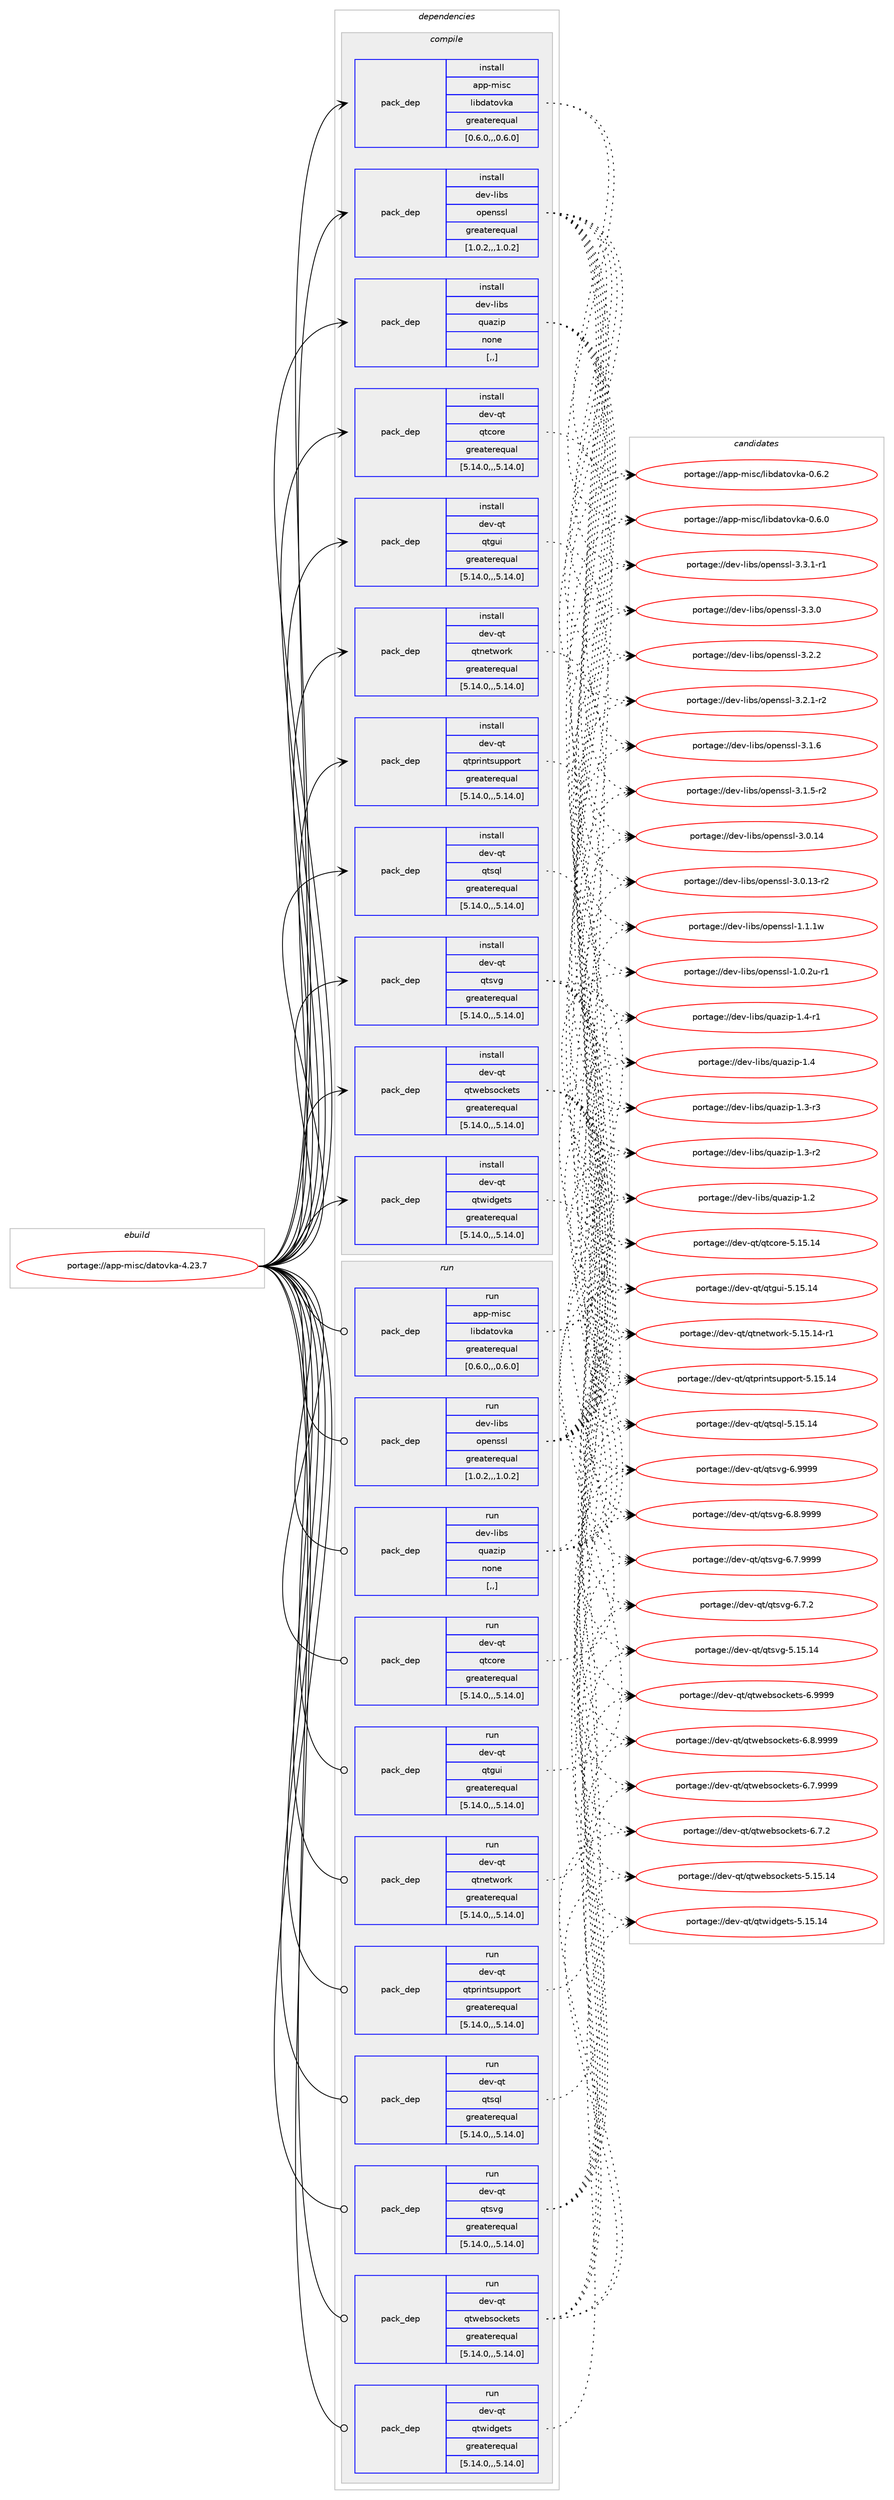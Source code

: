 digraph prolog {

# *************
# Graph options
# *************

newrank=true;
concentrate=true;
compound=true;
graph [rankdir=LR,fontname=Helvetica,fontsize=10,ranksep=1.5];#, ranksep=2.5, nodesep=0.2];
edge  [arrowhead=vee];
node  [fontname=Helvetica,fontsize=10];

# **********
# The ebuild
# **********

subgraph cluster_leftcol {
color=gray;
label=<<i>ebuild</i>>;
id [label="portage://app-misc/datovka-4.23.7", color=red, width=4, href="../app-misc/datovka-4.23.7.svg"];
}

# ****************
# The dependencies
# ****************

subgraph cluster_midcol {
color=gray;
label=<<i>dependencies</i>>;
subgraph cluster_compile {
fillcolor="#eeeeee";
style=filled;
label=<<i>compile</i>>;
subgraph pack28253 {
dependency40284 [label=<<TABLE BORDER="0" CELLBORDER="1" CELLSPACING="0" CELLPADDING="4" WIDTH="220"><TR><TD ROWSPAN="6" CELLPADDING="30">pack_dep</TD></TR><TR><TD WIDTH="110">install</TD></TR><TR><TD>app-misc</TD></TR><TR><TD>libdatovka</TD></TR><TR><TD>greaterequal</TD></TR><TR><TD>[0.6.0,,,0.6.0]</TD></TR></TABLE>>, shape=none, color=blue];
}
id:e -> dependency40284:w [weight=20,style="solid",arrowhead="vee"];
subgraph pack28254 {
dependency40285 [label=<<TABLE BORDER="0" CELLBORDER="1" CELLSPACING="0" CELLPADDING="4" WIDTH="220"><TR><TD ROWSPAN="6" CELLPADDING="30">pack_dep</TD></TR><TR><TD WIDTH="110">install</TD></TR><TR><TD>dev-libs</TD></TR><TR><TD>openssl</TD></TR><TR><TD>greaterequal</TD></TR><TR><TD>[1.0.2,,,1.0.2]</TD></TR></TABLE>>, shape=none, color=blue];
}
id:e -> dependency40285:w [weight=20,style="solid",arrowhead="vee"];
subgraph pack28255 {
dependency40286 [label=<<TABLE BORDER="0" CELLBORDER="1" CELLSPACING="0" CELLPADDING="4" WIDTH="220"><TR><TD ROWSPAN="6" CELLPADDING="30">pack_dep</TD></TR><TR><TD WIDTH="110">install</TD></TR><TR><TD>dev-libs</TD></TR><TR><TD>quazip</TD></TR><TR><TD>none</TD></TR><TR><TD>[,,]</TD></TR></TABLE>>, shape=none, color=blue];
}
id:e -> dependency40286:w [weight=20,style="solid",arrowhead="vee"];
subgraph pack28256 {
dependency40287 [label=<<TABLE BORDER="0" CELLBORDER="1" CELLSPACING="0" CELLPADDING="4" WIDTH="220"><TR><TD ROWSPAN="6" CELLPADDING="30">pack_dep</TD></TR><TR><TD WIDTH="110">install</TD></TR><TR><TD>dev-qt</TD></TR><TR><TD>qtcore</TD></TR><TR><TD>greaterequal</TD></TR><TR><TD>[5.14.0,,,5.14.0]</TD></TR></TABLE>>, shape=none, color=blue];
}
id:e -> dependency40287:w [weight=20,style="solid",arrowhead="vee"];
subgraph pack28257 {
dependency40288 [label=<<TABLE BORDER="0" CELLBORDER="1" CELLSPACING="0" CELLPADDING="4" WIDTH="220"><TR><TD ROWSPAN="6" CELLPADDING="30">pack_dep</TD></TR><TR><TD WIDTH="110">install</TD></TR><TR><TD>dev-qt</TD></TR><TR><TD>qtgui</TD></TR><TR><TD>greaterequal</TD></TR><TR><TD>[5.14.0,,,5.14.0]</TD></TR></TABLE>>, shape=none, color=blue];
}
id:e -> dependency40288:w [weight=20,style="solid",arrowhead="vee"];
subgraph pack28258 {
dependency40289 [label=<<TABLE BORDER="0" CELLBORDER="1" CELLSPACING="0" CELLPADDING="4" WIDTH="220"><TR><TD ROWSPAN="6" CELLPADDING="30">pack_dep</TD></TR><TR><TD WIDTH="110">install</TD></TR><TR><TD>dev-qt</TD></TR><TR><TD>qtnetwork</TD></TR><TR><TD>greaterequal</TD></TR><TR><TD>[5.14.0,,,5.14.0]</TD></TR></TABLE>>, shape=none, color=blue];
}
id:e -> dependency40289:w [weight=20,style="solid",arrowhead="vee"];
subgraph pack28259 {
dependency40290 [label=<<TABLE BORDER="0" CELLBORDER="1" CELLSPACING="0" CELLPADDING="4" WIDTH="220"><TR><TD ROWSPAN="6" CELLPADDING="30">pack_dep</TD></TR><TR><TD WIDTH="110">install</TD></TR><TR><TD>dev-qt</TD></TR><TR><TD>qtprintsupport</TD></TR><TR><TD>greaterequal</TD></TR><TR><TD>[5.14.0,,,5.14.0]</TD></TR></TABLE>>, shape=none, color=blue];
}
id:e -> dependency40290:w [weight=20,style="solid",arrowhead="vee"];
subgraph pack28260 {
dependency40291 [label=<<TABLE BORDER="0" CELLBORDER="1" CELLSPACING="0" CELLPADDING="4" WIDTH="220"><TR><TD ROWSPAN="6" CELLPADDING="30">pack_dep</TD></TR><TR><TD WIDTH="110">install</TD></TR><TR><TD>dev-qt</TD></TR><TR><TD>qtsql</TD></TR><TR><TD>greaterequal</TD></TR><TR><TD>[5.14.0,,,5.14.0]</TD></TR></TABLE>>, shape=none, color=blue];
}
id:e -> dependency40291:w [weight=20,style="solid",arrowhead="vee"];
subgraph pack28261 {
dependency40292 [label=<<TABLE BORDER="0" CELLBORDER="1" CELLSPACING="0" CELLPADDING="4" WIDTH="220"><TR><TD ROWSPAN="6" CELLPADDING="30">pack_dep</TD></TR><TR><TD WIDTH="110">install</TD></TR><TR><TD>dev-qt</TD></TR><TR><TD>qtsvg</TD></TR><TR><TD>greaterequal</TD></TR><TR><TD>[5.14.0,,,5.14.0]</TD></TR></TABLE>>, shape=none, color=blue];
}
id:e -> dependency40292:w [weight=20,style="solid",arrowhead="vee"];
subgraph pack28262 {
dependency40293 [label=<<TABLE BORDER="0" CELLBORDER="1" CELLSPACING="0" CELLPADDING="4" WIDTH="220"><TR><TD ROWSPAN="6" CELLPADDING="30">pack_dep</TD></TR><TR><TD WIDTH="110">install</TD></TR><TR><TD>dev-qt</TD></TR><TR><TD>qtwebsockets</TD></TR><TR><TD>greaterequal</TD></TR><TR><TD>[5.14.0,,,5.14.0]</TD></TR></TABLE>>, shape=none, color=blue];
}
id:e -> dependency40293:w [weight=20,style="solid",arrowhead="vee"];
subgraph pack28263 {
dependency40294 [label=<<TABLE BORDER="0" CELLBORDER="1" CELLSPACING="0" CELLPADDING="4" WIDTH="220"><TR><TD ROWSPAN="6" CELLPADDING="30">pack_dep</TD></TR><TR><TD WIDTH="110">install</TD></TR><TR><TD>dev-qt</TD></TR><TR><TD>qtwidgets</TD></TR><TR><TD>greaterequal</TD></TR><TR><TD>[5.14.0,,,5.14.0]</TD></TR></TABLE>>, shape=none, color=blue];
}
id:e -> dependency40294:w [weight=20,style="solid",arrowhead="vee"];
}
subgraph cluster_compileandrun {
fillcolor="#eeeeee";
style=filled;
label=<<i>compile and run</i>>;
}
subgraph cluster_run {
fillcolor="#eeeeee";
style=filled;
label=<<i>run</i>>;
subgraph pack28264 {
dependency40295 [label=<<TABLE BORDER="0" CELLBORDER="1" CELLSPACING="0" CELLPADDING="4" WIDTH="220"><TR><TD ROWSPAN="6" CELLPADDING="30">pack_dep</TD></TR><TR><TD WIDTH="110">run</TD></TR><TR><TD>app-misc</TD></TR><TR><TD>libdatovka</TD></TR><TR><TD>greaterequal</TD></TR><TR><TD>[0.6.0,,,0.6.0]</TD></TR></TABLE>>, shape=none, color=blue];
}
id:e -> dependency40295:w [weight=20,style="solid",arrowhead="odot"];
subgraph pack28265 {
dependency40296 [label=<<TABLE BORDER="0" CELLBORDER="1" CELLSPACING="0" CELLPADDING="4" WIDTH="220"><TR><TD ROWSPAN="6" CELLPADDING="30">pack_dep</TD></TR><TR><TD WIDTH="110">run</TD></TR><TR><TD>dev-libs</TD></TR><TR><TD>openssl</TD></TR><TR><TD>greaterequal</TD></TR><TR><TD>[1.0.2,,,1.0.2]</TD></TR></TABLE>>, shape=none, color=blue];
}
id:e -> dependency40296:w [weight=20,style="solid",arrowhead="odot"];
subgraph pack28266 {
dependency40297 [label=<<TABLE BORDER="0" CELLBORDER="1" CELLSPACING="0" CELLPADDING="4" WIDTH="220"><TR><TD ROWSPAN="6" CELLPADDING="30">pack_dep</TD></TR><TR><TD WIDTH="110">run</TD></TR><TR><TD>dev-libs</TD></TR><TR><TD>quazip</TD></TR><TR><TD>none</TD></TR><TR><TD>[,,]</TD></TR></TABLE>>, shape=none, color=blue];
}
id:e -> dependency40297:w [weight=20,style="solid",arrowhead="odot"];
subgraph pack28267 {
dependency40298 [label=<<TABLE BORDER="0" CELLBORDER="1" CELLSPACING="0" CELLPADDING="4" WIDTH="220"><TR><TD ROWSPAN="6" CELLPADDING="30">pack_dep</TD></TR><TR><TD WIDTH="110">run</TD></TR><TR><TD>dev-qt</TD></TR><TR><TD>qtcore</TD></TR><TR><TD>greaterequal</TD></TR><TR><TD>[5.14.0,,,5.14.0]</TD></TR></TABLE>>, shape=none, color=blue];
}
id:e -> dependency40298:w [weight=20,style="solid",arrowhead="odot"];
subgraph pack28268 {
dependency40299 [label=<<TABLE BORDER="0" CELLBORDER="1" CELLSPACING="0" CELLPADDING="4" WIDTH="220"><TR><TD ROWSPAN="6" CELLPADDING="30">pack_dep</TD></TR><TR><TD WIDTH="110">run</TD></TR><TR><TD>dev-qt</TD></TR><TR><TD>qtgui</TD></TR><TR><TD>greaterequal</TD></TR><TR><TD>[5.14.0,,,5.14.0]</TD></TR></TABLE>>, shape=none, color=blue];
}
id:e -> dependency40299:w [weight=20,style="solid",arrowhead="odot"];
subgraph pack28269 {
dependency40300 [label=<<TABLE BORDER="0" CELLBORDER="1" CELLSPACING="0" CELLPADDING="4" WIDTH="220"><TR><TD ROWSPAN="6" CELLPADDING="30">pack_dep</TD></TR><TR><TD WIDTH="110">run</TD></TR><TR><TD>dev-qt</TD></TR><TR><TD>qtnetwork</TD></TR><TR><TD>greaterequal</TD></TR><TR><TD>[5.14.0,,,5.14.0]</TD></TR></TABLE>>, shape=none, color=blue];
}
id:e -> dependency40300:w [weight=20,style="solid",arrowhead="odot"];
subgraph pack28270 {
dependency40301 [label=<<TABLE BORDER="0" CELLBORDER="1" CELLSPACING="0" CELLPADDING="4" WIDTH="220"><TR><TD ROWSPAN="6" CELLPADDING="30">pack_dep</TD></TR><TR><TD WIDTH="110">run</TD></TR><TR><TD>dev-qt</TD></TR><TR><TD>qtprintsupport</TD></TR><TR><TD>greaterequal</TD></TR><TR><TD>[5.14.0,,,5.14.0]</TD></TR></TABLE>>, shape=none, color=blue];
}
id:e -> dependency40301:w [weight=20,style="solid",arrowhead="odot"];
subgraph pack28271 {
dependency40302 [label=<<TABLE BORDER="0" CELLBORDER="1" CELLSPACING="0" CELLPADDING="4" WIDTH="220"><TR><TD ROWSPAN="6" CELLPADDING="30">pack_dep</TD></TR><TR><TD WIDTH="110">run</TD></TR><TR><TD>dev-qt</TD></TR><TR><TD>qtsql</TD></TR><TR><TD>greaterequal</TD></TR><TR><TD>[5.14.0,,,5.14.0]</TD></TR></TABLE>>, shape=none, color=blue];
}
id:e -> dependency40302:w [weight=20,style="solid",arrowhead="odot"];
subgraph pack28272 {
dependency40303 [label=<<TABLE BORDER="0" CELLBORDER="1" CELLSPACING="0" CELLPADDING="4" WIDTH="220"><TR><TD ROWSPAN="6" CELLPADDING="30">pack_dep</TD></TR><TR><TD WIDTH="110">run</TD></TR><TR><TD>dev-qt</TD></TR><TR><TD>qtsvg</TD></TR><TR><TD>greaterequal</TD></TR><TR><TD>[5.14.0,,,5.14.0]</TD></TR></TABLE>>, shape=none, color=blue];
}
id:e -> dependency40303:w [weight=20,style="solid",arrowhead="odot"];
subgraph pack28273 {
dependency40304 [label=<<TABLE BORDER="0" CELLBORDER="1" CELLSPACING="0" CELLPADDING="4" WIDTH="220"><TR><TD ROWSPAN="6" CELLPADDING="30">pack_dep</TD></TR><TR><TD WIDTH="110">run</TD></TR><TR><TD>dev-qt</TD></TR><TR><TD>qtwebsockets</TD></TR><TR><TD>greaterequal</TD></TR><TR><TD>[5.14.0,,,5.14.0]</TD></TR></TABLE>>, shape=none, color=blue];
}
id:e -> dependency40304:w [weight=20,style="solid",arrowhead="odot"];
subgraph pack28274 {
dependency40305 [label=<<TABLE BORDER="0" CELLBORDER="1" CELLSPACING="0" CELLPADDING="4" WIDTH="220"><TR><TD ROWSPAN="6" CELLPADDING="30">pack_dep</TD></TR><TR><TD WIDTH="110">run</TD></TR><TR><TD>dev-qt</TD></TR><TR><TD>qtwidgets</TD></TR><TR><TD>greaterequal</TD></TR><TR><TD>[5.14.0,,,5.14.0]</TD></TR></TABLE>>, shape=none, color=blue];
}
id:e -> dependency40305:w [weight=20,style="solid",arrowhead="odot"];
}
}

# **************
# The candidates
# **************

subgraph cluster_choices {
rank=same;
color=gray;
label=<<i>candidates</i>>;

subgraph choice28253 {
color=black;
nodesep=1;
choice97112112451091051159947108105981009711611111810797454846544650 [label="portage://app-misc/libdatovka-0.6.2", color=red, width=4,href="../app-misc/libdatovka-0.6.2.svg"];
choice97112112451091051159947108105981009711611111810797454846544648 [label="portage://app-misc/libdatovka-0.6.0", color=red, width=4,href="../app-misc/libdatovka-0.6.0.svg"];
dependency40284:e -> choice97112112451091051159947108105981009711611111810797454846544650:w [style=dotted,weight="100"];
dependency40284:e -> choice97112112451091051159947108105981009711611111810797454846544648:w [style=dotted,weight="100"];
}
subgraph choice28254 {
color=black;
nodesep=1;
choice1001011184510810598115471111121011101151151084551465146494511449 [label="portage://dev-libs/openssl-3.3.1-r1", color=red, width=4,href="../dev-libs/openssl-3.3.1-r1.svg"];
choice100101118451081059811547111112101110115115108455146514648 [label="portage://dev-libs/openssl-3.3.0", color=red, width=4,href="../dev-libs/openssl-3.3.0.svg"];
choice100101118451081059811547111112101110115115108455146504650 [label="portage://dev-libs/openssl-3.2.2", color=red, width=4,href="../dev-libs/openssl-3.2.2.svg"];
choice1001011184510810598115471111121011101151151084551465046494511450 [label="portage://dev-libs/openssl-3.2.1-r2", color=red, width=4,href="../dev-libs/openssl-3.2.1-r2.svg"];
choice100101118451081059811547111112101110115115108455146494654 [label="portage://dev-libs/openssl-3.1.6", color=red, width=4,href="../dev-libs/openssl-3.1.6.svg"];
choice1001011184510810598115471111121011101151151084551464946534511450 [label="portage://dev-libs/openssl-3.1.5-r2", color=red, width=4,href="../dev-libs/openssl-3.1.5-r2.svg"];
choice10010111845108105981154711111210111011511510845514648464952 [label="portage://dev-libs/openssl-3.0.14", color=red, width=4,href="../dev-libs/openssl-3.0.14.svg"];
choice100101118451081059811547111112101110115115108455146484649514511450 [label="portage://dev-libs/openssl-3.0.13-r2", color=red, width=4,href="../dev-libs/openssl-3.0.13-r2.svg"];
choice100101118451081059811547111112101110115115108454946494649119 [label="portage://dev-libs/openssl-1.1.1w", color=red, width=4,href="../dev-libs/openssl-1.1.1w.svg"];
choice1001011184510810598115471111121011101151151084549464846501174511449 [label="portage://dev-libs/openssl-1.0.2u-r1", color=red, width=4,href="../dev-libs/openssl-1.0.2u-r1.svg"];
dependency40285:e -> choice1001011184510810598115471111121011101151151084551465146494511449:w [style=dotted,weight="100"];
dependency40285:e -> choice100101118451081059811547111112101110115115108455146514648:w [style=dotted,weight="100"];
dependency40285:e -> choice100101118451081059811547111112101110115115108455146504650:w [style=dotted,weight="100"];
dependency40285:e -> choice1001011184510810598115471111121011101151151084551465046494511450:w [style=dotted,weight="100"];
dependency40285:e -> choice100101118451081059811547111112101110115115108455146494654:w [style=dotted,weight="100"];
dependency40285:e -> choice1001011184510810598115471111121011101151151084551464946534511450:w [style=dotted,weight="100"];
dependency40285:e -> choice10010111845108105981154711111210111011511510845514648464952:w [style=dotted,weight="100"];
dependency40285:e -> choice100101118451081059811547111112101110115115108455146484649514511450:w [style=dotted,weight="100"];
dependency40285:e -> choice100101118451081059811547111112101110115115108454946494649119:w [style=dotted,weight="100"];
dependency40285:e -> choice1001011184510810598115471111121011101151151084549464846501174511449:w [style=dotted,weight="100"];
}
subgraph choice28255 {
color=black;
nodesep=1;
choice10010111845108105981154711311797122105112454946524511449 [label="portage://dev-libs/quazip-1.4-r1", color=red, width=4,href="../dev-libs/quazip-1.4-r1.svg"];
choice1001011184510810598115471131179712210511245494652 [label="portage://dev-libs/quazip-1.4", color=red, width=4,href="../dev-libs/quazip-1.4.svg"];
choice10010111845108105981154711311797122105112454946514511451 [label="portage://dev-libs/quazip-1.3-r3", color=red, width=4,href="../dev-libs/quazip-1.3-r3.svg"];
choice10010111845108105981154711311797122105112454946514511450 [label="portage://dev-libs/quazip-1.3-r2", color=red, width=4,href="../dev-libs/quazip-1.3-r2.svg"];
choice1001011184510810598115471131179712210511245494650 [label="portage://dev-libs/quazip-1.2", color=red, width=4,href="../dev-libs/quazip-1.2.svg"];
dependency40286:e -> choice10010111845108105981154711311797122105112454946524511449:w [style=dotted,weight="100"];
dependency40286:e -> choice1001011184510810598115471131179712210511245494652:w [style=dotted,weight="100"];
dependency40286:e -> choice10010111845108105981154711311797122105112454946514511451:w [style=dotted,weight="100"];
dependency40286:e -> choice10010111845108105981154711311797122105112454946514511450:w [style=dotted,weight="100"];
dependency40286:e -> choice1001011184510810598115471131179712210511245494650:w [style=dotted,weight="100"];
}
subgraph choice28256 {
color=black;
nodesep=1;
choice1001011184511311647113116991111141014553464953464952 [label="portage://dev-qt/qtcore-5.15.14", color=red, width=4,href="../dev-qt/qtcore-5.15.14.svg"];
dependency40287:e -> choice1001011184511311647113116991111141014553464953464952:w [style=dotted,weight="100"];
}
subgraph choice28257 {
color=black;
nodesep=1;
choice10010111845113116471131161031171054553464953464952 [label="portage://dev-qt/qtgui-5.15.14", color=red, width=4,href="../dev-qt/qtgui-5.15.14.svg"];
dependency40288:e -> choice10010111845113116471131161031171054553464953464952:w [style=dotted,weight="100"];
}
subgraph choice28258 {
color=black;
nodesep=1;
choice100101118451131164711311611010111611911111410745534649534649524511449 [label="portage://dev-qt/qtnetwork-5.15.14-r1", color=red, width=4,href="../dev-qt/qtnetwork-5.15.14-r1.svg"];
dependency40289:e -> choice100101118451131164711311611010111611911111410745534649534649524511449:w [style=dotted,weight="100"];
}
subgraph choice28259 {
color=black;
nodesep=1;
choice10010111845113116471131161121141051101161151171121121111141164553464953464952 [label="portage://dev-qt/qtprintsupport-5.15.14", color=red, width=4,href="../dev-qt/qtprintsupport-5.15.14.svg"];
dependency40290:e -> choice10010111845113116471131161121141051101161151171121121111141164553464953464952:w [style=dotted,weight="100"];
}
subgraph choice28260 {
color=black;
nodesep=1;
choice10010111845113116471131161151131084553464953464952 [label="portage://dev-qt/qtsql-5.15.14", color=red, width=4,href="../dev-qt/qtsql-5.15.14.svg"];
dependency40291:e -> choice10010111845113116471131161151131084553464953464952:w [style=dotted,weight="100"];
}
subgraph choice28261 {
color=black;
nodesep=1;
choice100101118451131164711311611511810345544657575757 [label="portage://dev-qt/qtsvg-6.9999", color=red, width=4,href="../dev-qt/qtsvg-6.9999.svg"];
choice1001011184511311647113116115118103455446564657575757 [label="portage://dev-qt/qtsvg-6.8.9999", color=red, width=4,href="../dev-qt/qtsvg-6.8.9999.svg"];
choice1001011184511311647113116115118103455446554657575757 [label="portage://dev-qt/qtsvg-6.7.9999", color=red, width=4,href="../dev-qt/qtsvg-6.7.9999.svg"];
choice1001011184511311647113116115118103455446554650 [label="portage://dev-qt/qtsvg-6.7.2", color=red, width=4,href="../dev-qt/qtsvg-6.7.2.svg"];
choice10010111845113116471131161151181034553464953464952 [label="portage://dev-qt/qtsvg-5.15.14", color=red, width=4,href="../dev-qt/qtsvg-5.15.14.svg"];
dependency40292:e -> choice100101118451131164711311611511810345544657575757:w [style=dotted,weight="100"];
dependency40292:e -> choice1001011184511311647113116115118103455446564657575757:w [style=dotted,weight="100"];
dependency40292:e -> choice1001011184511311647113116115118103455446554657575757:w [style=dotted,weight="100"];
dependency40292:e -> choice1001011184511311647113116115118103455446554650:w [style=dotted,weight="100"];
dependency40292:e -> choice10010111845113116471131161151181034553464953464952:w [style=dotted,weight="100"];
}
subgraph choice28262 {
color=black;
nodesep=1;
choice1001011184511311647113116119101981151119910710111611545544657575757 [label="portage://dev-qt/qtwebsockets-6.9999", color=red, width=4,href="../dev-qt/qtwebsockets-6.9999.svg"];
choice10010111845113116471131161191019811511199107101116115455446564657575757 [label="portage://dev-qt/qtwebsockets-6.8.9999", color=red, width=4,href="../dev-qt/qtwebsockets-6.8.9999.svg"];
choice10010111845113116471131161191019811511199107101116115455446554657575757 [label="portage://dev-qt/qtwebsockets-6.7.9999", color=red, width=4,href="../dev-qt/qtwebsockets-6.7.9999.svg"];
choice10010111845113116471131161191019811511199107101116115455446554650 [label="portage://dev-qt/qtwebsockets-6.7.2", color=red, width=4,href="../dev-qt/qtwebsockets-6.7.2.svg"];
choice100101118451131164711311611910198115111991071011161154553464953464952 [label="portage://dev-qt/qtwebsockets-5.15.14", color=red, width=4,href="../dev-qt/qtwebsockets-5.15.14.svg"];
dependency40293:e -> choice1001011184511311647113116119101981151119910710111611545544657575757:w [style=dotted,weight="100"];
dependency40293:e -> choice10010111845113116471131161191019811511199107101116115455446564657575757:w [style=dotted,weight="100"];
dependency40293:e -> choice10010111845113116471131161191019811511199107101116115455446554657575757:w [style=dotted,weight="100"];
dependency40293:e -> choice10010111845113116471131161191019811511199107101116115455446554650:w [style=dotted,weight="100"];
dependency40293:e -> choice100101118451131164711311611910198115111991071011161154553464953464952:w [style=dotted,weight="100"];
}
subgraph choice28263 {
color=black;
nodesep=1;
choice10010111845113116471131161191051001031011161154553464953464952 [label="portage://dev-qt/qtwidgets-5.15.14", color=red, width=4,href="../dev-qt/qtwidgets-5.15.14.svg"];
dependency40294:e -> choice10010111845113116471131161191051001031011161154553464953464952:w [style=dotted,weight="100"];
}
subgraph choice28264 {
color=black;
nodesep=1;
choice97112112451091051159947108105981009711611111810797454846544650 [label="portage://app-misc/libdatovka-0.6.2", color=red, width=4,href="../app-misc/libdatovka-0.6.2.svg"];
choice97112112451091051159947108105981009711611111810797454846544648 [label="portage://app-misc/libdatovka-0.6.0", color=red, width=4,href="../app-misc/libdatovka-0.6.0.svg"];
dependency40295:e -> choice97112112451091051159947108105981009711611111810797454846544650:w [style=dotted,weight="100"];
dependency40295:e -> choice97112112451091051159947108105981009711611111810797454846544648:w [style=dotted,weight="100"];
}
subgraph choice28265 {
color=black;
nodesep=1;
choice1001011184510810598115471111121011101151151084551465146494511449 [label="portage://dev-libs/openssl-3.3.1-r1", color=red, width=4,href="../dev-libs/openssl-3.3.1-r1.svg"];
choice100101118451081059811547111112101110115115108455146514648 [label="portage://dev-libs/openssl-3.3.0", color=red, width=4,href="../dev-libs/openssl-3.3.0.svg"];
choice100101118451081059811547111112101110115115108455146504650 [label="portage://dev-libs/openssl-3.2.2", color=red, width=4,href="../dev-libs/openssl-3.2.2.svg"];
choice1001011184510810598115471111121011101151151084551465046494511450 [label="portage://dev-libs/openssl-3.2.1-r2", color=red, width=4,href="../dev-libs/openssl-3.2.1-r2.svg"];
choice100101118451081059811547111112101110115115108455146494654 [label="portage://dev-libs/openssl-3.1.6", color=red, width=4,href="../dev-libs/openssl-3.1.6.svg"];
choice1001011184510810598115471111121011101151151084551464946534511450 [label="portage://dev-libs/openssl-3.1.5-r2", color=red, width=4,href="../dev-libs/openssl-3.1.5-r2.svg"];
choice10010111845108105981154711111210111011511510845514648464952 [label="portage://dev-libs/openssl-3.0.14", color=red, width=4,href="../dev-libs/openssl-3.0.14.svg"];
choice100101118451081059811547111112101110115115108455146484649514511450 [label="portage://dev-libs/openssl-3.0.13-r2", color=red, width=4,href="../dev-libs/openssl-3.0.13-r2.svg"];
choice100101118451081059811547111112101110115115108454946494649119 [label="portage://dev-libs/openssl-1.1.1w", color=red, width=4,href="../dev-libs/openssl-1.1.1w.svg"];
choice1001011184510810598115471111121011101151151084549464846501174511449 [label="portage://dev-libs/openssl-1.0.2u-r1", color=red, width=4,href="../dev-libs/openssl-1.0.2u-r1.svg"];
dependency40296:e -> choice1001011184510810598115471111121011101151151084551465146494511449:w [style=dotted,weight="100"];
dependency40296:e -> choice100101118451081059811547111112101110115115108455146514648:w [style=dotted,weight="100"];
dependency40296:e -> choice100101118451081059811547111112101110115115108455146504650:w [style=dotted,weight="100"];
dependency40296:e -> choice1001011184510810598115471111121011101151151084551465046494511450:w [style=dotted,weight="100"];
dependency40296:e -> choice100101118451081059811547111112101110115115108455146494654:w [style=dotted,weight="100"];
dependency40296:e -> choice1001011184510810598115471111121011101151151084551464946534511450:w [style=dotted,weight="100"];
dependency40296:e -> choice10010111845108105981154711111210111011511510845514648464952:w [style=dotted,weight="100"];
dependency40296:e -> choice100101118451081059811547111112101110115115108455146484649514511450:w [style=dotted,weight="100"];
dependency40296:e -> choice100101118451081059811547111112101110115115108454946494649119:w [style=dotted,weight="100"];
dependency40296:e -> choice1001011184510810598115471111121011101151151084549464846501174511449:w [style=dotted,weight="100"];
}
subgraph choice28266 {
color=black;
nodesep=1;
choice10010111845108105981154711311797122105112454946524511449 [label="portage://dev-libs/quazip-1.4-r1", color=red, width=4,href="../dev-libs/quazip-1.4-r1.svg"];
choice1001011184510810598115471131179712210511245494652 [label="portage://dev-libs/quazip-1.4", color=red, width=4,href="../dev-libs/quazip-1.4.svg"];
choice10010111845108105981154711311797122105112454946514511451 [label="portage://dev-libs/quazip-1.3-r3", color=red, width=4,href="../dev-libs/quazip-1.3-r3.svg"];
choice10010111845108105981154711311797122105112454946514511450 [label="portage://dev-libs/quazip-1.3-r2", color=red, width=4,href="../dev-libs/quazip-1.3-r2.svg"];
choice1001011184510810598115471131179712210511245494650 [label="portage://dev-libs/quazip-1.2", color=red, width=4,href="../dev-libs/quazip-1.2.svg"];
dependency40297:e -> choice10010111845108105981154711311797122105112454946524511449:w [style=dotted,weight="100"];
dependency40297:e -> choice1001011184510810598115471131179712210511245494652:w [style=dotted,weight="100"];
dependency40297:e -> choice10010111845108105981154711311797122105112454946514511451:w [style=dotted,weight="100"];
dependency40297:e -> choice10010111845108105981154711311797122105112454946514511450:w [style=dotted,weight="100"];
dependency40297:e -> choice1001011184510810598115471131179712210511245494650:w [style=dotted,weight="100"];
}
subgraph choice28267 {
color=black;
nodesep=1;
choice1001011184511311647113116991111141014553464953464952 [label="portage://dev-qt/qtcore-5.15.14", color=red, width=4,href="../dev-qt/qtcore-5.15.14.svg"];
dependency40298:e -> choice1001011184511311647113116991111141014553464953464952:w [style=dotted,weight="100"];
}
subgraph choice28268 {
color=black;
nodesep=1;
choice10010111845113116471131161031171054553464953464952 [label="portage://dev-qt/qtgui-5.15.14", color=red, width=4,href="../dev-qt/qtgui-5.15.14.svg"];
dependency40299:e -> choice10010111845113116471131161031171054553464953464952:w [style=dotted,weight="100"];
}
subgraph choice28269 {
color=black;
nodesep=1;
choice100101118451131164711311611010111611911111410745534649534649524511449 [label="portage://dev-qt/qtnetwork-5.15.14-r1", color=red, width=4,href="../dev-qt/qtnetwork-5.15.14-r1.svg"];
dependency40300:e -> choice100101118451131164711311611010111611911111410745534649534649524511449:w [style=dotted,weight="100"];
}
subgraph choice28270 {
color=black;
nodesep=1;
choice10010111845113116471131161121141051101161151171121121111141164553464953464952 [label="portage://dev-qt/qtprintsupport-5.15.14", color=red, width=4,href="../dev-qt/qtprintsupport-5.15.14.svg"];
dependency40301:e -> choice10010111845113116471131161121141051101161151171121121111141164553464953464952:w [style=dotted,weight="100"];
}
subgraph choice28271 {
color=black;
nodesep=1;
choice10010111845113116471131161151131084553464953464952 [label="portage://dev-qt/qtsql-5.15.14", color=red, width=4,href="../dev-qt/qtsql-5.15.14.svg"];
dependency40302:e -> choice10010111845113116471131161151131084553464953464952:w [style=dotted,weight="100"];
}
subgraph choice28272 {
color=black;
nodesep=1;
choice100101118451131164711311611511810345544657575757 [label="portage://dev-qt/qtsvg-6.9999", color=red, width=4,href="../dev-qt/qtsvg-6.9999.svg"];
choice1001011184511311647113116115118103455446564657575757 [label="portage://dev-qt/qtsvg-6.8.9999", color=red, width=4,href="../dev-qt/qtsvg-6.8.9999.svg"];
choice1001011184511311647113116115118103455446554657575757 [label="portage://dev-qt/qtsvg-6.7.9999", color=red, width=4,href="../dev-qt/qtsvg-6.7.9999.svg"];
choice1001011184511311647113116115118103455446554650 [label="portage://dev-qt/qtsvg-6.7.2", color=red, width=4,href="../dev-qt/qtsvg-6.7.2.svg"];
choice10010111845113116471131161151181034553464953464952 [label="portage://dev-qt/qtsvg-5.15.14", color=red, width=4,href="../dev-qt/qtsvg-5.15.14.svg"];
dependency40303:e -> choice100101118451131164711311611511810345544657575757:w [style=dotted,weight="100"];
dependency40303:e -> choice1001011184511311647113116115118103455446564657575757:w [style=dotted,weight="100"];
dependency40303:e -> choice1001011184511311647113116115118103455446554657575757:w [style=dotted,weight="100"];
dependency40303:e -> choice1001011184511311647113116115118103455446554650:w [style=dotted,weight="100"];
dependency40303:e -> choice10010111845113116471131161151181034553464953464952:w [style=dotted,weight="100"];
}
subgraph choice28273 {
color=black;
nodesep=1;
choice1001011184511311647113116119101981151119910710111611545544657575757 [label="portage://dev-qt/qtwebsockets-6.9999", color=red, width=4,href="../dev-qt/qtwebsockets-6.9999.svg"];
choice10010111845113116471131161191019811511199107101116115455446564657575757 [label="portage://dev-qt/qtwebsockets-6.8.9999", color=red, width=4,href="../dev-qt/qtwebsockets-6.8.9999.svg"];
choice10010111845113116471131161191019811511199107101116115455446554657575757 [label="portage://dev-qt/qtwebsockets-6.7.9999", color=red, width=4,href="../dev-qt/qtwebsockets-6.7.9999.svg"];
choice10010111845113116471131161191019811511199107101116115455446554650 [label="portage://dev-qt/qtwebsockets-6.7.2", color=red, width=4,href="../dev-qt/qtwebsockets-6.7.2.svg"];
choice100101118451131164711311611910198115111991071011161154553464953464952 [label="portage://dev-qt/qtwebsockets-5.15.14", color=red, width=4,href="../dev-qt/qtwebsockets-5.15.14.svg"];
dependency40304:e -> choice1001011184511311647113116119101981151119910710111611545544657575757:w [style=dotted,weight="100"];
dependency40304:e -> choice10010111845113116471131161191019811511199107101116115455446564657575757:w [style=dotted,weight="100"];
dependency40304:e -> choice10010111845113116471131161191019811511199107101116115455446554657575757:w [style=dotted,weight="100"];
dependency40304:e -> choice10010111845113116471131161191019811511199107101116115455446554650:w [style=dotted,weight="100"];
dependency40304:e -> choice100101118451131164711311611910198115111991071011161154553464953464952:w [style=dotted,weight="100"];
}
subgraph choice28274 {
color=black;
nodesep=1;
choice10010111845113116471131161191051001031011161154553464953464952 [label="portage://dev-qt/qtwidgets-5.15.14", color=red, width=4,href="../dev-qt/qtwidgets-5.15.14.svg"];
dependency40305:e -> choice10010111845113116471131161191051001031011161154553464953464952:w [style=dotted,weight="100"];
}
}

}
